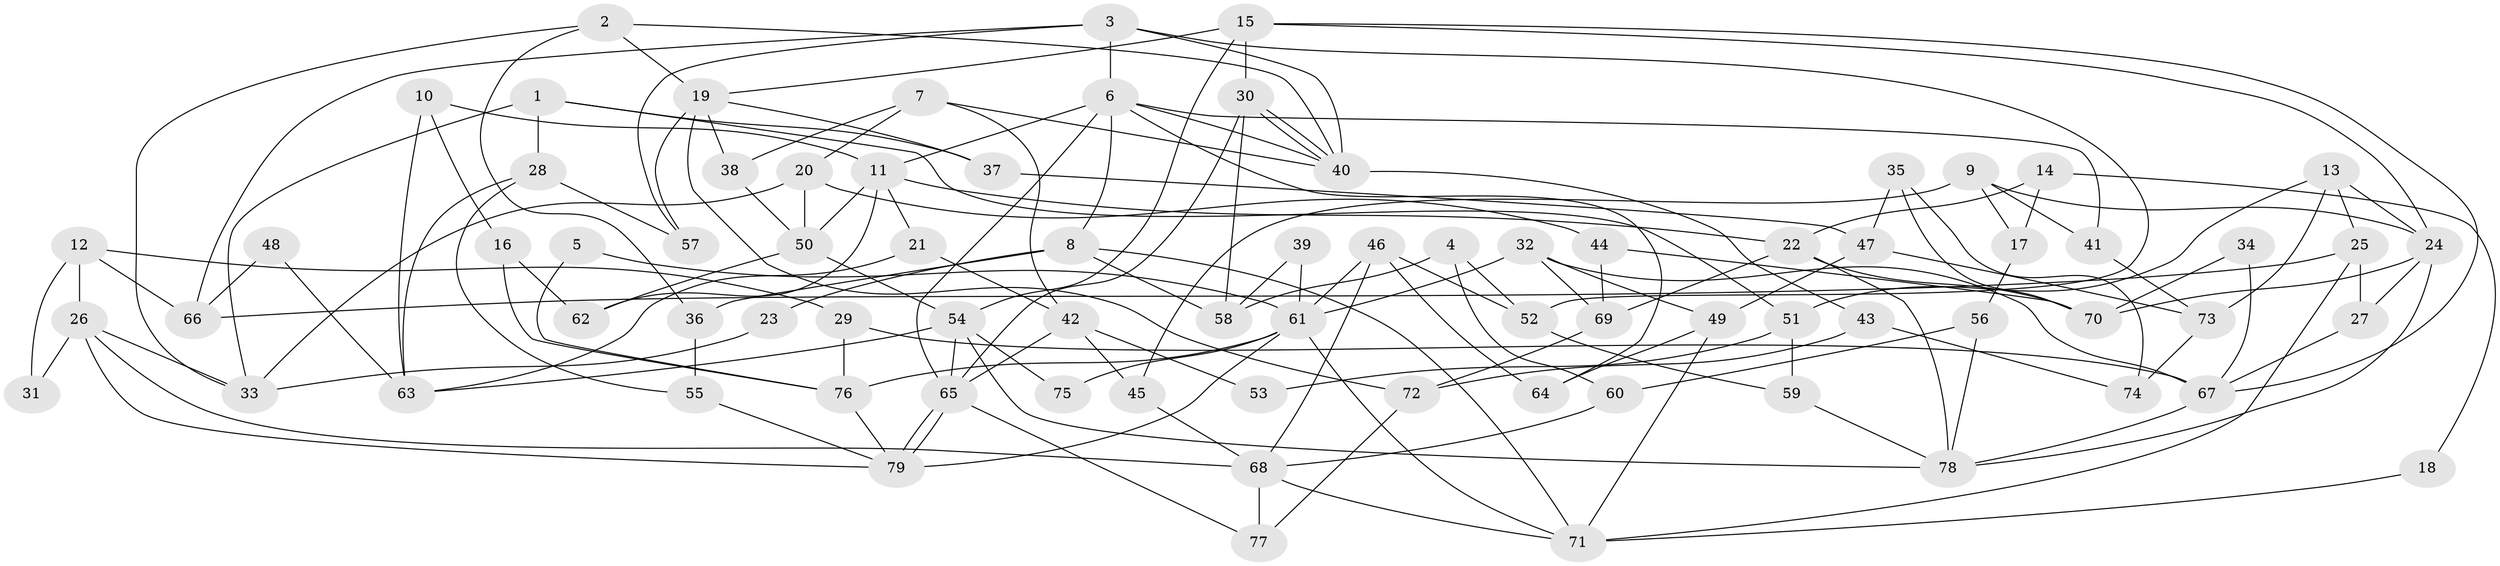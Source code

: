 // coarse degree distribution, {6: 0.14, 4: 0.22, 9: 0.06, 5: 0.14, 8: 0.04, 3: 0.24, 7: 0.12, 2: 0.04}
// Generated by graph-tools (version 1.1) at 2025/41/03/06/25 10:41:54]
// undirected, 79 vertices, 158 edges
graph export_dot {
graph [start="1"]
  node [color=gray90,style=filled];
  1;
  2;
  3;
  4;
  5;
  6;
  7;
  8;
  9;
  10;
  11;
  12;
  13;
  14;
  15;
  16;
  17;
  18;
  19;
  20;
  21;
  22;
  23;
  24;
  25;
  26;
  27;
  28;
  29;
  30;
  31;
  32;
  33;
  34;
  35;
  36;
  37;
  38;
  39;
  40;
  41;
  42;
  43;
  44;
  45;
  46;
  47;
  48;
  49;
  50;
  51;
  52;
  53;
  54;
  55;
  56;
  57;
  58;
  59;
  60;
  61;
  62;
  63;
  64;
  65;
  66;
  67;
  68;
  69;
  70;
  71;
  72;
  73;
  74;
  75;
  76;
  77;
  78;
  79;
  1 -- 33;
  1 -- 37;
  1 -- 28;
  1 -- 51;
  2 -- 36;
  2 -- 40;
  2 -- 19;
  2 -- 33;
  3 -- 40;
  3 -- 52;
  3 -- 6;
  3 -- 57;
  3 -- 66;
  4 -- 52;
  4 -- 58;
  4 -- 60;
  5 -- 61;
  5 -- 76;
  6 -- 65;
  6 -- 8;
  6 -- 11;
  6 -- 40;
  6 -- 41;
  6 -- 64;
  7 -- 38;
  7 -- 40;
  7 -- 20;
  7 -- 42;
  8 -- 71;
  8 -- 23;
  8 -- 36;
  8 -- 58;
  9 -- 45;
  9 -- 24;
  9 -- 17;
  9 -- 41;
  10 -- 63;
  10 -- 11;
  10 -- 16;
  11 -- 50;
  11 -- 21;
  11 -- 22;
  11 -- 62;
  12 -- 29;
  12 -- 26;
  12 -- 31;
  12 -- 66;
  13 -- 73;
  13 -- 25;
  13 -- 24;
  13 -- 51;
  14 -- 22;
  14 -- 17;
  14 -- 18;
  15 -- 30;
  15 -- 19;
  15 -- 24;
  15 -- 54;
  15 -- 67;
  16 -- 62;
  16 -- 76;
  17 -- 56;
  18 -- 71;
  19 -- 57;
  19 -- 37;
  19 -- 38;
  19 -- 72;
  20 -- 44;
  20 -- 33;
  20 -- 50;
  21 -- 42;
  21 -- 63;
  22 -- 69;
  22 -- 70;
  22 -- 78;
  23 -- 33;
  24 -- 27;
  24 -- 70;
  24 -- 78;
  25 -- 66;
  25 -- 27;
  25 -- 71;
  26 -- 33;
  26 -- 79;
  26 -- 31;
  26 -- 68;
  27 -- 67;
  28 -- 63;
  28 -- 55;
  28 -- 57;
  29 -- 76;
  29 -- 67;
  30 -- 40;
  30 -- 40;
  30 -- 65;
  30 -- 58;
  32 -- 67;
  32 -- 61;
  32 -- 49;
  32 -- 69;
  34 -- 67;
  34 -- 70;
  35 -- 74;
  35 -- 70;
  35 -- 47;
  36 -- 55;
  37 -- 47;
  38 -- 50;
  39 -- 58;
  39 -- 61;
  40 -- 43;
  41 -- 73;
  42 -- 65;
  42 -- 45;
  42 -- 53;
  43 -- 72;
  43 -- 74;
  44 -- 70;
  44 -- 69;
  45 -- 68;
  46 -- 64;
  46 -- 61;
  46 -- 52;
  46 -- 68;
  47 -- 49;
  47 -- 73;
  48 -- 66;
  48 -- 63;
  49 -- 71;
  49 -- 64;
  50 -- 54;
  50 -- 62;
  51 -- 53;
  51 -- 59;
  52 -- 59;
  54 -- 78;
  54 -- 63;
  54 -- 65;
  54 -- 75;
  55 -- 79;
  56 -- 60;
  56 -- 78;
  59 -- 78;
  60 -- 68;
  61 -- 71;
  61 -- 79;
  61 -- 75;
  61 -- 76;
  65 -- 79;
  65 -- 79;
  65 -- 77;
  67 -- 78;
  68 -- 71;
  68 -- 77;
  69 -- 72;
  72 -- 77;
  73 -- 74;
  76 -- 79;
}
